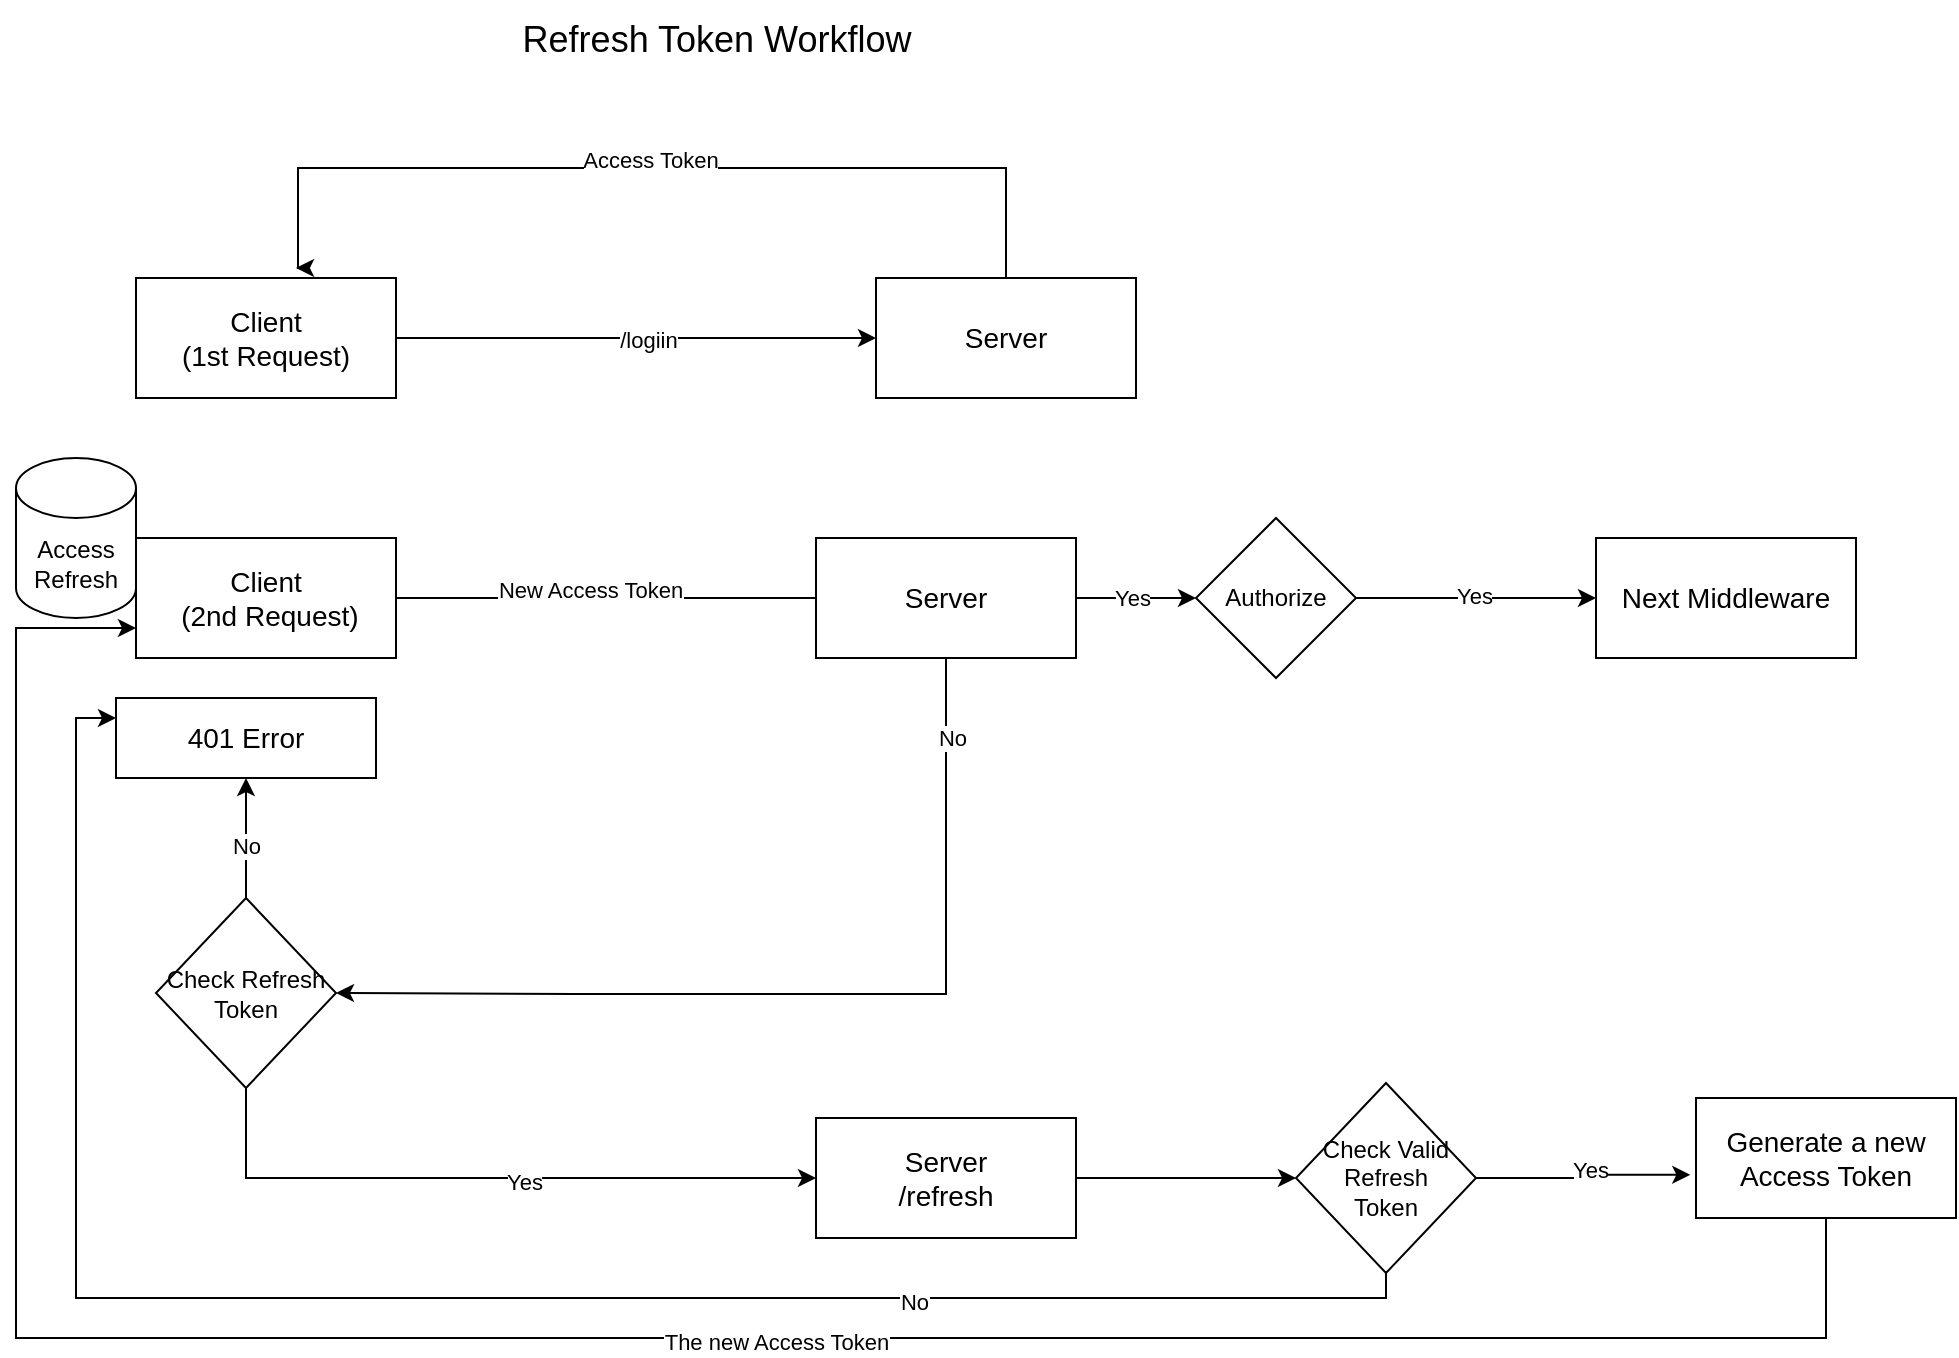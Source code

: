 <mxfile>
    <diagram id="2VWfhJU-IVSM6o2EZzef" name="Page-1">
        <mxGraphModel dx="-698" dy="563" grid="1" gridSize="10" guides="1" tooltips="1" connect="1" arrows="1" fold="1" page="1" pageScale="1" pageWidth="850" pageHeight="1100" math="0" shadow="0">
            <root>
                <mxCell id="0"/>
                <mxCell id="1" parent="0"/>
                <mxCell id="2" style="edgeStyle=orthogonalEdgeStyle;rounded=0;orthogonalLoop=1;jettySize=auto;html=1;entryX=0;entryY=0.5;entryDx=0;entryDy=0;" edge="1" parent="1" source="4" target="7">
                    <mxGeometry relative="1" as="geometry"/>
                </mxCell>
                <mxCell id="3" value="/logiin" style="edgeLabel;html=1;align=center;verticalAlign=middle;resizable=0;points=[];" connectable="0" vertex="1" parent="2">
                    <mxGeometry x="0.05" y="-1" relative="1" as="geometry">
                        <mxPoint as="offset"/>
                    </mxGeometry>
                </mxCell>
                <mxCell id="4" value="&lt;span style=&quot;font-size: 14px;&quot;&gt;Client&lt;br&gt;(1st Request)&lt;br&gt;&lt;/span&gt;" style="rounded=0;whiteSpace=wrap;html=1;" vertex="1" parent="1">
                    <mxGeometry x="2250" y="259" width="130" height="60" as="geometry"/>
                </mxCell>
                <mxCell id="5" style="edgeStyle=orthogonalEdgeStyle;rounded=0;orthogonalLoop=1;jettySize=auto;html=1;" edge="1" parent="1" source="7">
                    <mxGeometry relative="1" as="geometry">
                        <mxPoint x="2330" y="254" as="targetPoint"/>
                        <Array as="points">
                            <mxPoint x="2685" y="204"/>
                            <mxPoint x="2331" y="204"/>
                        </Array>
                    </mxGeometry>
                </mxCell>
                <mxCell id="6" value="Access Token" style="edgeLabel;html=1;align=center;verticalAlign=middle;resizable=0;points=[];" connectable="0" vertex="1" parent="5">
                    <mxGeometry x="0.015" y="-4" relative="1" as="geometry">
                        <mxPoint as="offset"/>
                    </mxGeometry>
                </mxCell>
                <mxCell id="7" value="&lt;span style=&quot;font-size: 14px;&quot;&gt;Server&lt;/span&gt;" style="rounded=0;whiteSpace=wrap;html=1;" vertex="1" parent="1">
                    <mxGeometry x="2620" y="259" width="130" height="60" as="geometry"/>
                </mxCell>
                <mxCell id="8" style="edgeStyle=orthogonalEdgeStyle;rounded=0;orthogonalLoop=1;jettySize=auto;html=1;entryX=0;entryY=0.5;entryDx=0;entryDy=0;" edge="1" parent="1" source="11" target="14">
                    <mxGeometry relative="1" as="geometry"/>
                </mxCell>
                <mxCell id="9" value="New Access Token" style="edgeLabel;html=1;align=center;verticalAlign=middle;resizable=0;points=[];" connectable="0" vertex="1" parent="8">
                    <mxGeometry x="-0.515" y="4" relative="1" as="geometry">
                        <mxPoint as="offset"/>
                    </mxGeometry>
                </mxCell>
                <mxCell id="10" value="Yes" style="edgeLabel;html=1;align=center;verticalAlign=middle;resizable=0;points=[];" connectable="0" vertex="1" parent="8">
                    <mxGeometry x="0.841" relative="1" as="geometry">
                        <mxPoint as="offset"/>
                    </mxGeometry>
                </mxCell>
                <mxCell id="11" value="&lt;span style=&quot;font-size: 14px;&quot;&gt;Client&lt;br&gt;&amp;nbsp;(2nd Request)&lt;/span&gt;" style="rounded=0;whiteSpace=wrap;html=1;" vertex="1" parent="1">
                    <mxGeometry x="2250" y="389" width="130" height="60" as="geometry"/>
                </mxCell>
                <mxCell id="12" style="edgeStyle=orthogonalEdgeStyle;rounded=0;orthogonalLoop=1;jettySize=auto;html=1;entryX=0;entryY=0.5;entryDx=0;entryDy=0;" edge="1" parent="1" source="14" target="15">
                    <mxGeometry relative="1" as="geometry"/>
                </mxCell>
                <mxCell id="13" value="Yes" style="edgeLabel;html=1;align=center;verticalAlign=middle;resizable=0;points=[];" connectable="0" vertex="1" parent="12">
                    <mxGeometry x="-0.013" y="1" relative="1" as="geometry">
                        <mxPoint as="offset"/>
                    </mxGeometry>
                </mxCell>
                <mxCell id="14" value="Authorize" style="rhombus;whiteSpace=wrap;html=1;" vertex="1" parent="1">
                    <mxGeometry x="2780" y="379" width="80" height="80" as="geometry"/>
                </mxCell>
                <mxCell id="15" value="&lt;span style=&quot;font-size: 14px;&quot;&gt;Next Middleware&lt;/span&gt;" style="rounded=0;whiteSpace=wrap;html=1;" vertex="1" parent="1">
                    <mxGeometry x="2980" y="389" width="130" height="60" as="geometry"/>
                </mxCell>
                <mxCell id="16" style="edgeStyle=orthogonalEdgeStyle;rounded=0;orthogonalLoop=1;jettySize=auto;html=1;entryX=1;entryY=0.5;entryDx=0;entryDy=0;" edge="1" parent="1" source="18" target="23">
                    <mxGeometry relative="1" as="geometry">
                        <Array as="points">
                            <mxPoint x="2655" y="617"/>
                            <mxPoint x="2470" y="617"/>
                        </Array>
                    </mxGeometry>
                </mxCell>
                <mxCell id="17" value="No" style="edgeLabel;html=1;align=center;verticalAlign=middle;resizable=0;points=[];" connectable="0" vertex="1" parent="16">
                    <mxGeometry x="-0.833" y="3" relative="1" as="geometry">
                        <mxPoint as="offset"/>
                    </mxGeometry>
                </mxCell>
                <mxCell id="18" value="&lt;span style=&quot;font-size: 14px;&quot;&gt;Server&lt;/span&gt;" style="rounded=0;whiteSpace=wrap;html=1;" vertex="1" parent="1">
                    <mxGeometry x="2590" y="389" width="130" height="60" as="geometry"/>
                </mxCell>
                <mxCell id="19" style="edgeStyle=orthogonalEdgeStyle;rounded=0;orthogonalLoop=1;jettySize=auto;html=1;entryX=0.5;entryY=1;entryDx=0;entryDy=0;" edge="1" parent="1" source="23" target="24">
                    <mxGeometry relative="1" as="geometry"/>
                </mxCell>
                <mxCell id="20" value="No" style="edgeLabel;html=1;align=center;verticalAlign=middle;resizable=0;points=[];" connectable="0" vertex="1" parent="19">
                    <mxGeometry x="-0.12" relative="1" as="geometry">
                        <mxPoint as="offset"/>
                    </mxGeometry>
                </mxCell>
                <mxCell id="21" style="edgeStyle=orthogonalEdgeStyle;rounded=0;orthogonalLoop=1;jettySize=auto;html=1;entryX=0;entryY=0.5;entryDx=0;entryDy=0;" edge="1" parent="1" source="23" target="27">
                    <mxGeometry relative="1" as="geometry">
                        <Array as="points">
                            <mxPoint x="2305" y="709"/>
                        </Array>
                    </mxGeometry>
                </mxCell>
                <mxCell id="22" value="Yes" style="edgeLabel;html=1;align=center;verticalAlign=middle;resizable=0;points=[];" connectable="0" vertex="1" parent="21">
                    <mxGeometry x="0.112" y="-2" relative="1" as="geometry">
                        <mxPoint as="offset"/>
                    </mxGeometry>
                </mxCell>
                <mxCell id="23" value="Check Refresh Token" style="rhombus;whiteSpace=wrap;html=1;" vertex="1" parent="1">
                    <mxGeometry x="2260" y="569" width="90" height="95" as="geometry"/>
                </mxCell>
                <mxCell id="24" value="&lt;span style=&quot;font-size: 14px;&quot;&gt;401 Error&lt;/span&gt;" style="rounded=0;whiteSpace=wrap;html=1;" vertex="1" parent="1">
                    <mxGeometry x="2240" y="469" width="130" height="40" as="geometry"/>
                </mxCell>
                <mxCell id="25" value="Access&lt;br&gt;Refresh" style="shape=cylinder3;whiteSpace=wrap;html=1;boundedLbl=1;backgroundOutline=1;size=15;" vertex="1" parent="1">
                    <mxGeometry x="2190" y="349" width="60" height="80" as="geometry"/>
                </mxCell>
                <mxCell id="26" style="edgeStyle=orthogonalEdgeStyle;rounded=0;orthogonalLoop=1;jettySize=auto;html=1;entryX=0;entryY=0.5;entryDx=0;entryDy=0;" edge="1" parent="1" source="27" target="32">
                    <mxGeometry relative="1" as="geometry"/>
                </mxCell>
                <mxCell id="27" value="&lt;span style=&quot;font-size: 14px;&quot;&gt;Server&lt;br&gt;/refresh&lt;br&gt;&lt;/span&gt;" style="rounded=0;whiteSpace=wrap;html=1;" vertex="1" parent="1">
                    <mxGeometry x="2590" y="679" width="130" height="60" as="geometry"/>
                </mxCell>
                <mxCell id="28" style="edgeStyle=orthogonalEdgeStyle;rounded=0;orthogonalLoop=1;jettySize=auto;html=1;entryX=-0.022;entryY=0.64;entryDx=0;entryDy=0;entryPerimeter=0;" edge="1" parent="1" source="32" target="35">
                    <mxGeometry relative="1" as="geometry"/>
                </mxCell>
                <mxCell id="29" value="Yes" style="edgeLabel;html=1;align=center;verticalAlign=middle;resizable=0;points=[];" connectable="0" vertex="1" parent="28">
                    <mxGeometry x="0.078" y="3" relative="1" as="geometry">
                        <mxPoint as="offset"/>
                    </mxGeometry>
                </mxCell>
                <mxCell id="30" style="edgeStyle=orthogonalEdgeStyle;rounded=0;orthogonalLoop=1;jettySize=auto;html=1;entryX=0;entryY=0.25;entryDx=0;entryDy=0;" edge="1" parent="1" source="32" target="24">
                    <mxGeometry relative="1" as="geometry">
                        <Array as="points">
                            <mxPoint x="2875" y="769"/>
                            <mxPoint x="2220" y="769"/>
                            <mxPoint x="2220" y="479"/>
                        </Array>
                    </mxGeometry>
                </mxCell>
                <mxCell id="31" value="No" style="edgeLabel;html=1;align=center;verticalAlign=middle;resizable=0;points=[];" connectable="0" vertex="1" parent="30">
                    <mxGeometry x="-0.491" y="2" relative="1" as="geometry">
                        <mxPoint as="offset"/>
                    </mxGeometry>
                </mxCell>
                <mxCell id="32" value="Check Valid&lt;br&gt;Refresh&lt;br&gt;Token" style="rhombus;whiteSpace=wrap;html=1;" vertex="1" parent="1">
                    <mxGeometry x="2830" y="661.5" width="90" height="95" as="geometry"/>
                </mxCell>
                <mxCell id="33" style="edgeStyle=orthogonalEdgeStyle;rounded=0;orthogonalLoop=1;jettySize=auto;html=1;entryX=0;entryY=0.75;entryDx=0;entryDy=0;" edge="1" parent="1" source="35" target="11">
                    <mxGeometry relative="1" as="geometry">
                        <Array as="points">
                            <mxPoint x="3095" y="789"/>
                            <mxPoint x="2190" y="789"/>
                            <mxPoint x="2190" y="434"/>
                        </Array>
                    </mxGeometry>
                </mxCell>
                <mxCell id="34" value="The new Access Token" style="edgeLabel;html=1;align=center;verticalAlign=middle;resizable=0;points=[];" connectable="0" vertex="1" parent="33">
                    <mxGeometry x="-0.152" y="2" relative="1" as="geometry">
                        <mxPoint as="offset"/>
                    </mxGeometry>
                </mxCell>
                <mxCell id="35" value="&lt;span style=&quot;font-size: 14px;&quot;&gt;Generate a new Access Token&lt;/span&gt;" style="rounded=0;whiteSpace=wrap;html=1;" vertex="1" parent="1">
                    <mxGeometry x="3030" y="669" width="130" height="60" as="geometry"/>
                </mxCell>
                <mxCell id="36" value="&lt;font style=&quot;font-size: 18px;&quot;&gt;Refresh Token Workflow&lt;/font&gt;" style="text;html=1;align=center;verticalAlign=middle;resizable=0;points=[];autosize=1;strokeColor=none;fillColor=none;" vertex="1" parent="1">
                    <mxGeometry x="2430" y="120" width="220" height="40" as="geometry"/>
                </mxCell>
            </root>
        </mxGraphModel>
    </diagram>
</mxfile>
